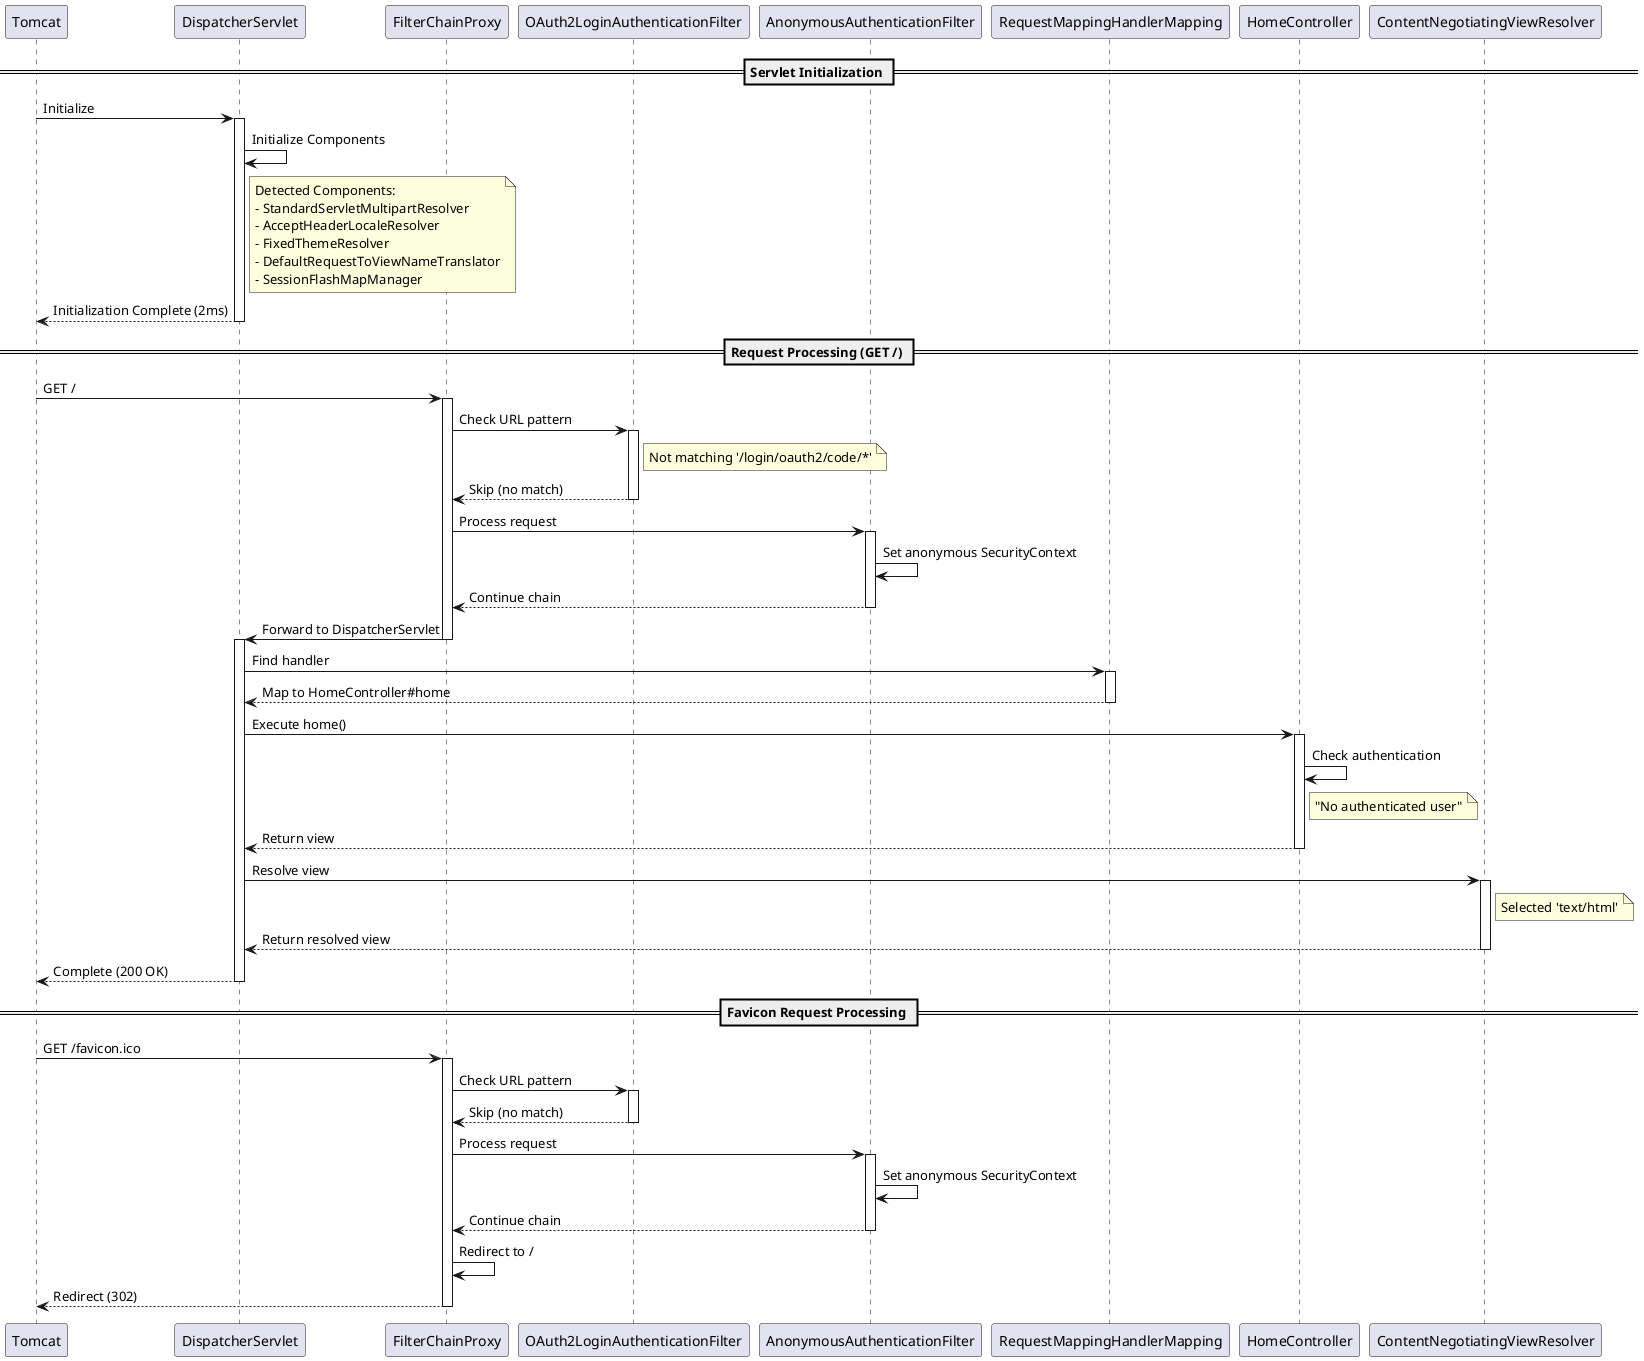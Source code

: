 @startuml Spring Servlet Flow

participant "Tomcat" as Tomcat
participant "DispatcherServlet" as DS
participant "FilterChainProxy" as FCP
participant "OAuth2LoginAuthenticationFilter" as OAuth2Filter
participant "AnonymousAuthenticationFilter" as AnonFilter
participant "RequestMappingHandlerMapping" as HandlerMapping
participant "HomeController" as HC
participant "ContentNegotiatingViewResolver" as ViewResolver

== Servlet Initialization ==
Tomcat -> DS: Initialize
activate DS
DS -> DS: Initialize Components
note right of DS
  Detected Components:
  - StandardServletMultipartResolver
  - AcceptHeaderLocaleResolver
  - FixedThemeResolver
  - DefaultRequestToViewNameTranslator
  - SessionFlashMapManager
end note
DS --> Tomcat: Initialization Complete (2ms)
deactivate DS

== Request Processing (GET /) ==
Tomcat -> FCP: GET /
activate FCP
FCP -> OAuth2Filter: Check URL pattern
activate OAuth2Filter
note right of OAuth2Filter: Not matching '/login/oauth2/code/*'
OAuth2Filter --> FCP: Skip (no match)
deactivate OAuth2Filter

FCP -> AnonFilter: Process request
activate AnonFilter
AnonFilter -> AnonFilter: Set anonymous SecurityContext
AnonFilter --> FCP: Continue chain
deactivate AnonFilter

FCP -> DS: Forward to DispatcherServlet
deactivate FCP

activate DS
DS -> HandlerMapping: Find handler
activate HandlerMapping
HandlerMapping --> DS: Map to HomeController#home
deactivate HandlerMapping

DS -> HC: Execute home()
activate HC
HC -> HC: Check authentication
note right of HC: "No authenticated user"
HC --> DS: Return view
deactivate HC

DS -> ViewResolver: Resolve view
activate ViewResolver
note right of ViewResolver: Selected 'text/html'
ViewResolver --> DS: Return resolved view
deactivate ViewResolver

DS --> Tomcat: Complete (200 OK)
deactivate DS

== Favicon Request Processing ==
Tomcat -> FCP: GET /favicon.ico
activate FCP
FCP -> OAuth2Filter: Check URL pattern
activate OAuth2Filter
OAuth2Filter --> FCP: Skip (no match)
deactivate OAuth2Filter

FCP -> AnonFilter: Process request
activate AnonFilter
AnonFilter -> AnonFilter: Set anonymous SecurityContext
AnonFilter --> FCP: Continue chain
deactivate AnonFilter

FCP -> FCP: Redirect to /
FCP --> Tomcat: Redirect (302)
deactivate FCP

@enduml 